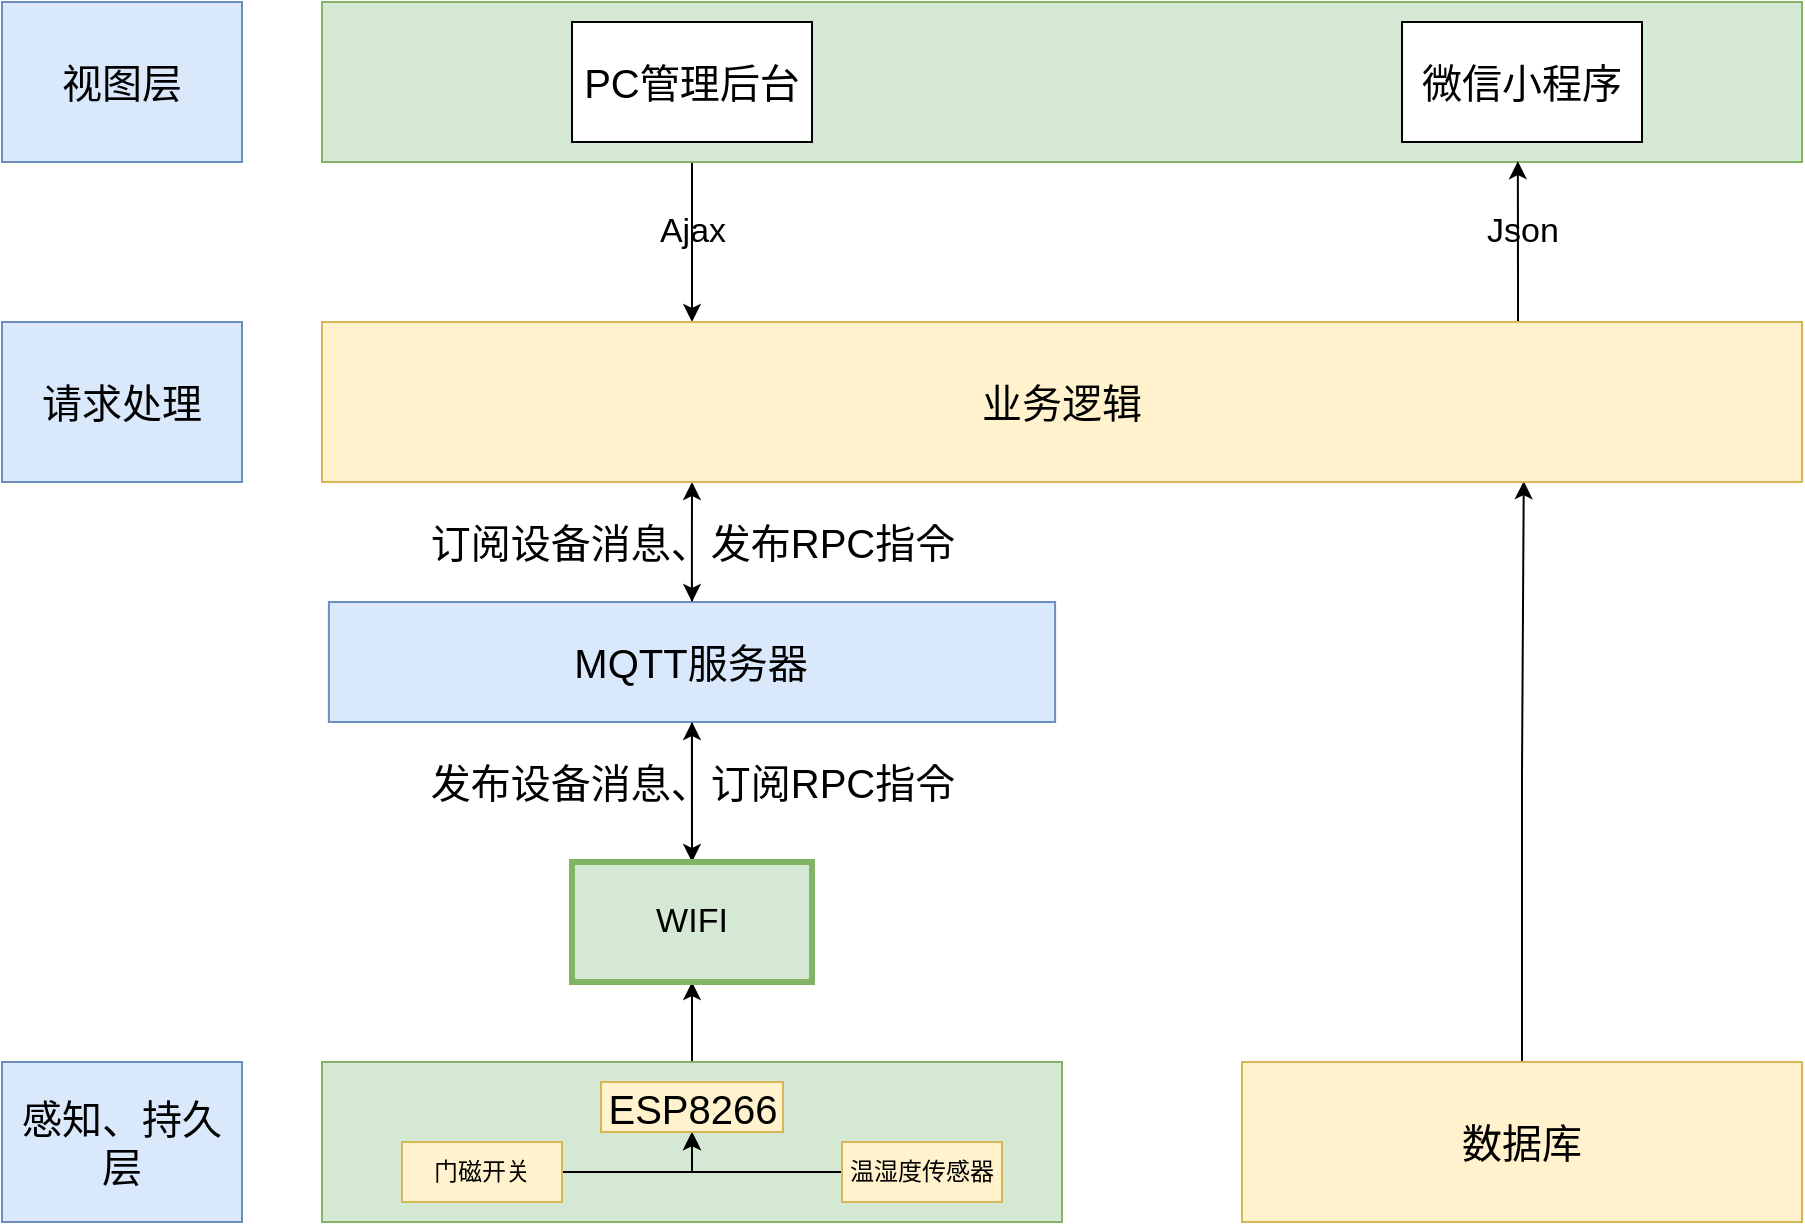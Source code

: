 <mxfile version="20.0.3" type="github">
  <diagram id="prtHgNgQTEPvFCAcTncT" name="Page-1">
    <mxGraphModel dx="2249" dy="768" grid="1" gridSize="10" guides="1" tooltips="1" connect="1" arrows="1" fold="1" page="1" pageScale="1" pageWidth="827" pageHeight="1169" math="0" shadow="0">
      <root>
        <mxCell id="0" />
        <mxCell id="1" parent="0" />
        <mxCell id="w2w3sIplgnXNOV_ipS41-37" style="edgeStyle=orthogonalEdgeStyle;rounded=0;orthogonalLoop=1;jettySize=auto;html=1;entryX=0.5;entryY=1;entryDx=0;entryDy=0;fontSize=17;" edge="1" parent="1" source="vlvtFR8sY9yh3G_zJ9_f-2" target="w2w3sIplgnXNOV_ipS41-33">
          <mxGeometry relative="1" as="geometry" />
        </mxCell>
        <mxCell id="vlvtFR8sY9yh3G_zJ9_f-2" value="" style="rounded=0;whiteSpace=wrap;html=1;fillColor=#d5e8d4;strokeColor=#82b366;" parent="1" vertex="1">
          <mxGeometry x="130" y="590" width="370" height="80" as="geometry" />
        </mxCell>
        <mxCell id="w2w3sIplgnXNOV_ipS41-39" style="edgeStyle=orthogonalEdgeStyle;rounded=0;orthogonalLoop=1;jettySize=auto;html=1;entryX=0.5;entryY=1;entryDx=0;entryDy=0;fontSize=17;" edge="1" parent="1" source="vlvtFR8sY9yh3G_zJ9_f-3" target="w2w3sIplgnXNOV_ipS41-29">
          <mxGeometry relative="1" as="geometry" />
        </mxCell>
        <mxCell id="vlvtFR8sY9yh3G_zJ9_f-3" value="门磁开关" style="rounded=0;whiteSpace=wrap;html=1;fillColor=#fff2cc;strokeColor=#d6b656;" parent="1" vertex="1">
          <mxGeometry x="170" y="630" width="80" height="30" as="geometry" />
        </mxCell>
        <mxCell id="w2w3sIplgnXNOV_ipS41-40" style="edgeStyle=orthogonalEdgeStyle;rounded=0;orthogonalLoop=1;jettySize=auto;html=1;entryX=0.5;entryY=1;entryDx=0;entryDy=0;fontSize=17;" edge="1" parent="1" source="vlvtFR8sY9yh3G_zJ9_f-4" target="w2w3sIplgnXNOV_ipS41-29">
          <mxGeometry relative="1" as="geometry" />
        </mxCell>
        <mxCell id="vlvtFR8sY9yh3G_zJ9_f-4" value="温湿度传感器" style="rounded=0;whiteSpace=wrap;html=1;fillColor=#fff2cc;strokeColor=#d6b656;" parent="1" vertex="1">
          <mxGeometry x="390" y="630" width="80" height="30" as="geometry" />
        </mxCell>
        <mxCell id="w2w3sIplgnXNOV_ipS41-5" style="edgeStyle=orthogonalEdgeStyle;rounded=0;orthogonalLoop=1;jettySize=auto;html=1;entryX=0.25;entryY=1;entryDx=0;entryDy=0;" edge="1" parent="1" source="vlvtFR8sY9yh3G_zJ9_f-11" target="vlvtFR8sY9yh3G_zJ9_f-44">
          <mxGeometry relative="1" as="geometry" />
        </mxCell>
        <mxCell id="w2w3sIplgnXNOV_ipS41-36" style="edgeStyle=orthogonalEdgeStyle;rounded=0;orthogonalLoop=1;jettySize=auto;html=1;entryX=0.5;entryY=0;entryDx=0;entryDy=0;fontSize=17;" edge="1" parent="1" source="vlvtFR8sY9yh3G_zJ9_f-11" target="w2w3sIplgnXNOV_ipS41-33">
          <mxGeometry relative="1" as="geometry" />
        </mxCell>
        <mxCell id="vlvtFR8sY9yh3G_zJ9_f-11" value="MQTT服务器" style="rounded=0;whiteSpace=wrap;html=1;fontSize=20;fillColor=#dae8fc;strokeColor=#6c8ebf;" parent="1" vertex="1">
          <mxGeometry x="133.44" y="360" width="363.12" height="60" as="geometry" />
        </mxCell>
        <mxCell id="w2w3sIplgnXNOV_ipS41-26" style="edgeStyle=orthogonalEdgeStyle;rounded=0;orthogonalLoop=1;jettySize=auto;html=1;entryX=0.25;entryY=0;entryDx=0;entryDy=0;fontSize=14;" edge="1" parent="1" source="vlvtFR8sY9yh3G_zJ9_f-15" target="vlvtFR8sY9yh3G_zJ9_f-44">
          <mxGeometry relative="1" as="geometry">
            <Array as="points">
              <mxPoint x="315" y="180" />
              <mxPoint x="315" y="180" />
            </Array>
          </mxGeometry>
        </mxCell>
        <mxCell id="vlvtFR8sY9yh3G_zJ9_f-15" value="" style="rounded=0;whiteSpace=wrap;html=1;fontSize=20;fillColor=#d5e8d4;strokeColor=#82b366;" parent="1" vertex="1">
          <mxGeometry x="130" y="60" width="740" height="80" as="geometry" />
        </mxCell>
        <mxCell id="vlvtFR8sY9yh3G_zJ9_f-13" value="PC管理后台" style="rounded=0;whiteSpace=wrap;html=1;fontSize=20;" parent="1" vertex="1">
          <mxGeometry x="255" y="70" width="120" height="60" as="geometry" />
        </mxCell>
        <mxCell id="vlvtFR8sY9yh3G_zJ9_f-14" value="微信小程序" style="rounded=0;whiteSpace=wrap;html=1;fontSize=20;" parent="1" vertex="1">
          <mxGeometry x="670" y="70" width="120" height="60" as="geometry" />
        </mxCell>
        <mxCell id="vlvtFR8sY9yh3G_zJ9_f-34" value="发布设备消息、订阅RPC指令" style="text;html=1;align=center;verticalAlign=middle;resizable=0;points=[];autosize=1;strokeColor=none;fillColor=none;fontSize=20;" parent="1" vertex="1">
          <mxGeometry x="170" y="430" width="290" height="40" as="geometry" />
        </mxCell>
        <mxCell id="w2w3sIplgnXNOV_ipS41-24" style="edgeStyle=orthogonalEdgeStyle;rounded=0;orthogonalLoop=1;jettySize=auto;html=1;entryX=0.812;entryY=0.995;entryDx=0;entryDy=0;entryPerimeter=0;fontSize=14;" edge="1" parent="1" source="vlvtFR8sY9yh3G_zJ9_f-36" target="vlvtFR8sY9yh3G_zJ9_f-44">
          <mxGeometry relative="1" as="geometry" />
        </mxCell>
        <mxCell id="vlvtFR8sY9yh3G_zJ9_f-36" value="数据库" style="rounded=0;whiteSpace=wrap;html=1;fontSize=20;fillColor=#fff2cc;strokeColor=#d6b656;" parent="1" vertex="1">
          <mxGeometry x="590" y="590" width="280" height="80" as="geometry" />
        </mxCell>
        <mxCell id="vlvtFR8sY9yh3G_zJ9_f-38" value="视图层" style="rounded=0;whiteSpace=wrap;html=1;fontSize=20;fillColor=#dae8fc;strokeColor=#6c8ebf;" parent="1" vertex="1">
          <mxGeometry x="-30" y="60" width="120" height="80" as="geometry" />
        </mxCell>
        <mxCell id="vlvtFR8sY9yh3G_zJ9_f-43" value="请求处理" style="rounded=0;whiteSpace=wrap;html=1;fontSize=20;fillColor=#dae8fc;strokeColor=#6c8ebf;" parent="1" vertex="1">
          <mxGeometry x="-30" y="220" width="120" height="80" as="geometry" />
        </mxCell>
        <mxCell id="w2w3sIplgnXNOV_ipS41-4" style="edgeStyle=orthogonalEdgeStyle;rounded=0;orthogonalLoop=1;jettySize=auto;html=1;startArrow=none;" edge="1" parent="1" source="vlvtFR8sY9yh3G_zJ9_f-24" target="vlvtFR8sY9yh3G_zJ9_f-11">
          <mxGeometry relative="1" as="geometry">
            <Array as="points">
              <mxPoint x="315" y="310" />
            </Array>
          </mxGeometry>
        </mxCell>
        <mxCell id="w2w3sIplgnXNOV_ipS41-25" style="edgeStyle=orthogonalEdgeStyle;rounded=0;orthogonalLoop=1;jettySize=auto;html=1;entryX=0.808;entryY=0.995;entryDx=0;entryDy=0;entryPerimeter=0;fontSize=14;" edge="1" parent="1" source="vlvtFR8sY9yh3G_zJ9_f-44" target="vlvtFR8sY9yh3G_zJ9_f-15">
          <mxGeometry relative="1" as="geometry">
            <Array as="points">
              <mxPoint x="728" y="200" />
              <mxPoint x="728" y="200" />
            </Array>
          </mxGeometry>
        </mxCell>
        <mxCell id="vlvtFR8sY9yh3G_zJ9_f-44" value="业务逻辑" style="rounded=0;whiteSpace=wrap;html=1;fontSize=20;fillColor=#fff2cc;strokeColor=#d6b656;" parent="1" vertex="1">
          <mxGeometry x="130" y="220" width="740" height="80" as="geometry" />
        </mxCell>
        <mxCell id="vlvtFR8sY9yh3G_zJ9_f-24" value="订阅设备消息、发布RPC指令" style="text;html=1;align=center;verticalAlign=middle;resizable=0;points=[];autosize=1;strokeColor=none;fillColor=none;fontSize=20;" parent="1" vertex="1">
          <mxGeometry x="170" y="310" width="290" height="40" as="geometry" />
        </mxCell>
        <mxCell id="w2w3sIplgnXNOV_ipS41-15" value="感知、持久层" style="rounded=0;whiteSpace=wrap;html=1;fontSize=20;fillColor=#dae8fc;strokeColor=#6c8ebf;" vertex="1" parent="1">
          <mxGeometry x="-30" y="590" width="120" height="80" as="geometry" />
        </mxCell>
        <mxCell id="w2w3sIplgnXNOV_ipS41-27" value="&lt;font style=&quot;font-size: 17px;&quot;&gt;Ajax&lt;/font&gt;" style="text;html=1;align=center;verticalAlign=middle;resizable=0;points=[];autosize=1;strokeColor=none;fillColor=none;fontSize=14;" vertex="1" parent="1">
          <mxGeometry x="285" y="160" width="60" height="30" as="geometry" />
        </mxCell>
        <mxCell id="w2w3sIplgnXNOV_ipS41-28" value="Json" style="text;html=1;align=center;verticalAlign=middle;resizable=0;points=[];autosize=1;strokeColor=none;fillColor=none;fontSize=17;" vertex="1" parent="1">
          <mxGeometry x="700" y="160" width="60" height="30" as="geometry" />
        </mxCell>
        <mxCell id="w2w3sIplgnXNOV_ipS41-29" value="&lt;h3&gt;&lt;span style=&quot;font-weight: normal;&quot;&gt;&lt;font style=&quot;font-size: 20px;&quot;&gt;ESP8266&lt;/font&gt;&lt;/span&gt;&lt;/h3&gt;" style="rounded=0;whiteSpace=wrap;html=1;fillColor=#fff2cc;strokeColor=#d6b656;" vertex="1" parent="1">
          <mxGeometry x="269.5" y="600" width="91" height="25" as="geometry" />
        </mxCell>
        <mxCell id="w2w3sIplgnXNOV_ipS41-35" style="edgeStyle=orthogonalEdgeStyle;rounded=0;orthogonalLoop=1;jettySize=auto;html=1;entryX=0.5;entryY=1;entryDx=0;entryDy=0;fontSize=17;" edge="1" parent="1" source="w2w3sIplgnXNOV_ipS41-33" target="vlvtFR8sY9yh3G_zJ9_f-11">
          <mxGeometry relative="1" as="geometry" />
        </mxCell>
        <mxCell id="w2w3sIplgnXNOV_ipS41-33" value="WIFI" style="rounded=0;whiteSpace=wrap;html=1;fontSize=17;strokeWidth=3;fillColor=#d5e8d4;strokeColor=#82b366;" vertex="1" parent="1">
          <mxGeometry x="255" y="490" width="120" height="60" as="geometry" />
        </mxCell>
      </root>
    </mxGraphModel>
  </diagram>
</mxfile>

